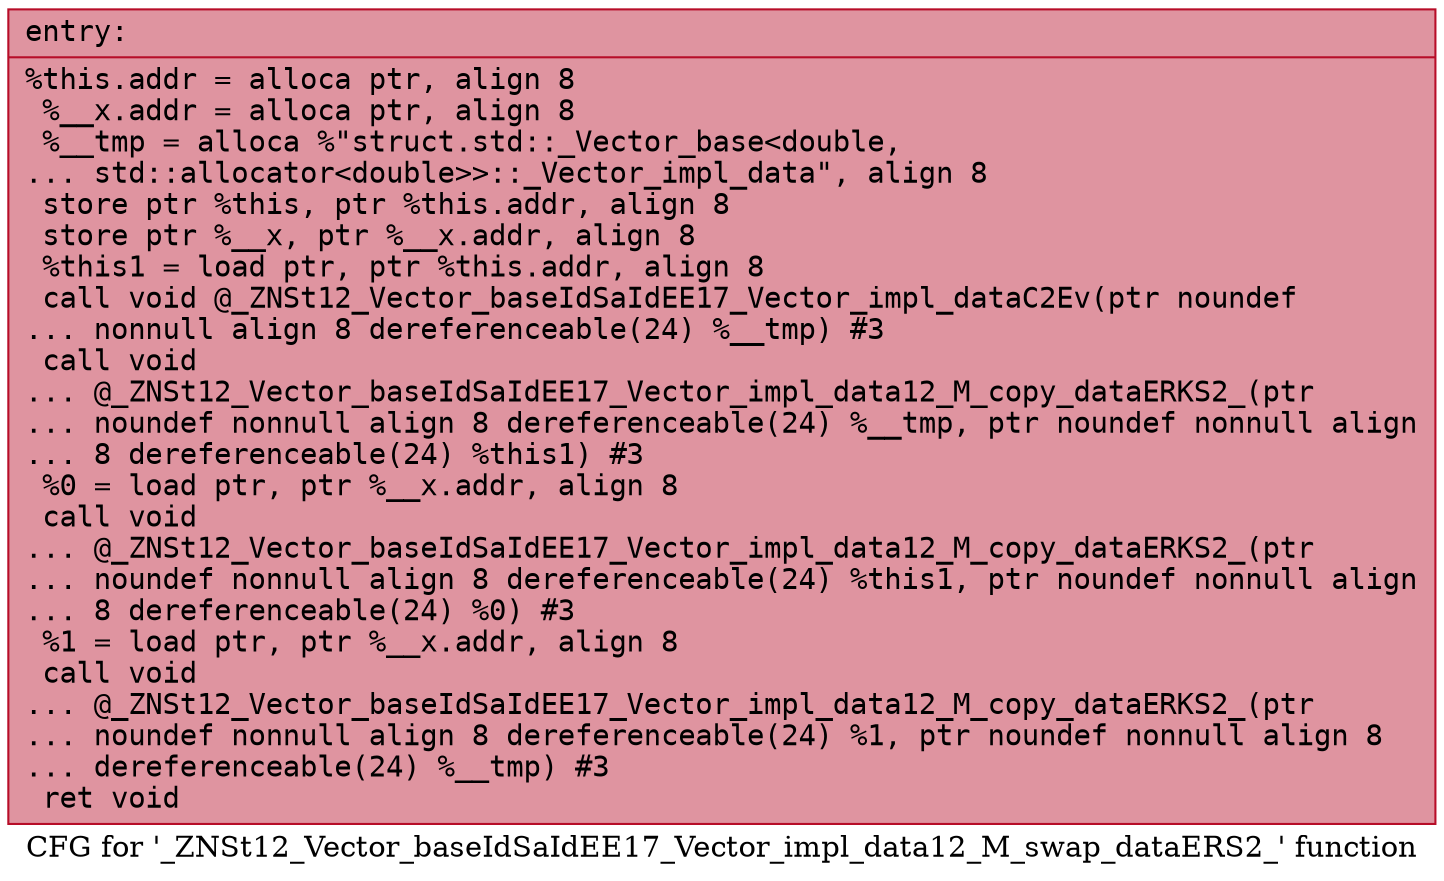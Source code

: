 digraph "CFG for '_ZNSt12_Vector_baseIdSaIdEE17_Vector_impl_data12_M_swap_dataERS2_' function" {
	label="CFG for '_ZNSt12_Vector_baseIdSaIdEE17_Vector_impl_data12_M_swap_dataERS2_' function";

	Node0x56307d6c0ce0 [shape=record,color="#b70d28ff", style=filled, fillcolor="#b70d2870" fontname="Courier",label="{entry:\l|  %this.addr = alloca ptr, align 8\l  %__x.addr = alloca ptr, align 8\l  %__tmp = alloca %\"struct.std::_Vector_base\<double,\l... std::allocator\<double\>\>::_Vector_impl_data\", align 8\l  store ptr %this, ptr %this.addr, align 8\l  store ptr %__x, ptr %__x.addr, align 8\l  %this1 = load ptr, ptr %this.addr, align 8\l  call void @_ZNSt12_Vector_baseIdSaIdEE17_Vector_impl_dataC2Ev(ptr noundef\l... nonnull align 8 dereferenceable(24) %__tmp) #3\l  call void\l... @_ZNSt12_Vector_baseIdSaIdEE17_Vector_impl_data12_M_copy_dataERKS2_(ptr\l... noundef nonnull align 8 dereferenceable(24) %__tmp, ptr noundef nonnull align\l... 8 dereferenceable(24) %this1) #3\l  %0 = load ptr, ptr %__x.addr, align 8\l  call void\l... @_ZNSt12_Vector_baseIdSaIdEE17_Vector_impl_data12_M_copy_dataERKS2_(ptr\l... noundef nonnull align 8 dereferenceable(24) %this1, ptr noundef nonnull align\l... 8 dereferenceable(24) %0) #3\l  %1 = load ptr, ptr %__x.addr, align 8\l  call void\l... @_ZNSt12_Vector_baseIdSaIdEE17_Vector_impl_data12_M_copy_dataERKS2_(ptr\l... noundef nonnull align 8 dereferenceable(24) %1, ptr noundef nonnull align 8\l... dereferenceable(24) %__tmp) #3\l  ret void\l}"];
}

